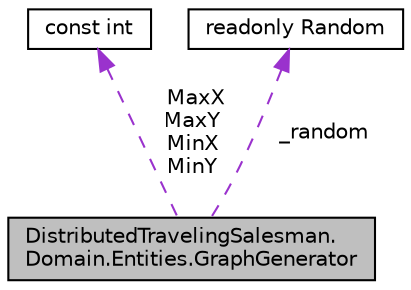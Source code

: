 digraph "DistributedTravelingSalesman.Domain.Entities.GraphGenerator"
{
 // INTERACTIVE_SVG=YES
 // LATEX_PDF_SIZE
  edge [fontname="Helvetica",fontsize="10",labelfontname="Helvetica",labelfontsize="10"];
  node [fontname="Helvetica",fontsize="10",shape=record];
  Node1 [label="DistributedTravelingSalesman.\lDomain.Entities.GraphGenerator",height=0.2,width=0.4,color="black", fillcolor="grey75", style="filled", fontcolor="black",tooltip=" "];
  Node2 -> Node1 [dir="back",color="darkorchid3",fontsize="10",style="dashed",label=" MaxX\nMaxY\nMinX\nMinY" ,fontname="Helvetica"];
  Node2 [label="const int",height=0.2,width=0.4,color="black", fillcolor="white", style="filled",tooltip=" "];
  Node3 -> Node1 [dir="back",color="darkorchid3",fontsize="10",style="dashed",label=" _random" ,fontname="Helvetica"];
  Node3 [label="readonly Random",height=0.2,width=0.4,color="black", fillcolor="white", style="filled",tooltip=" "];
}
